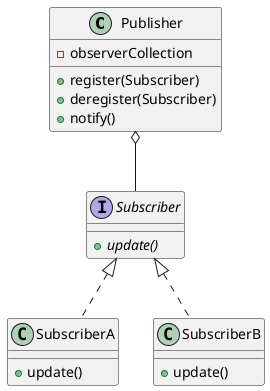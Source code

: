 @startuml

class Publisher
{
    - observerCollection
    + register(Subscriber)
    + deregister(Subscriber)
    + notify()
}

interface Subscriber
{
    + {abstract} update()
}

class SubscriberA
{
    + update()
}
class SubscriberB
{
    + update()
}

Publisher o-- Subscriber
Subscriber <|.. SubscriberA
Subscriber <|.. SubscriberB

@enduml